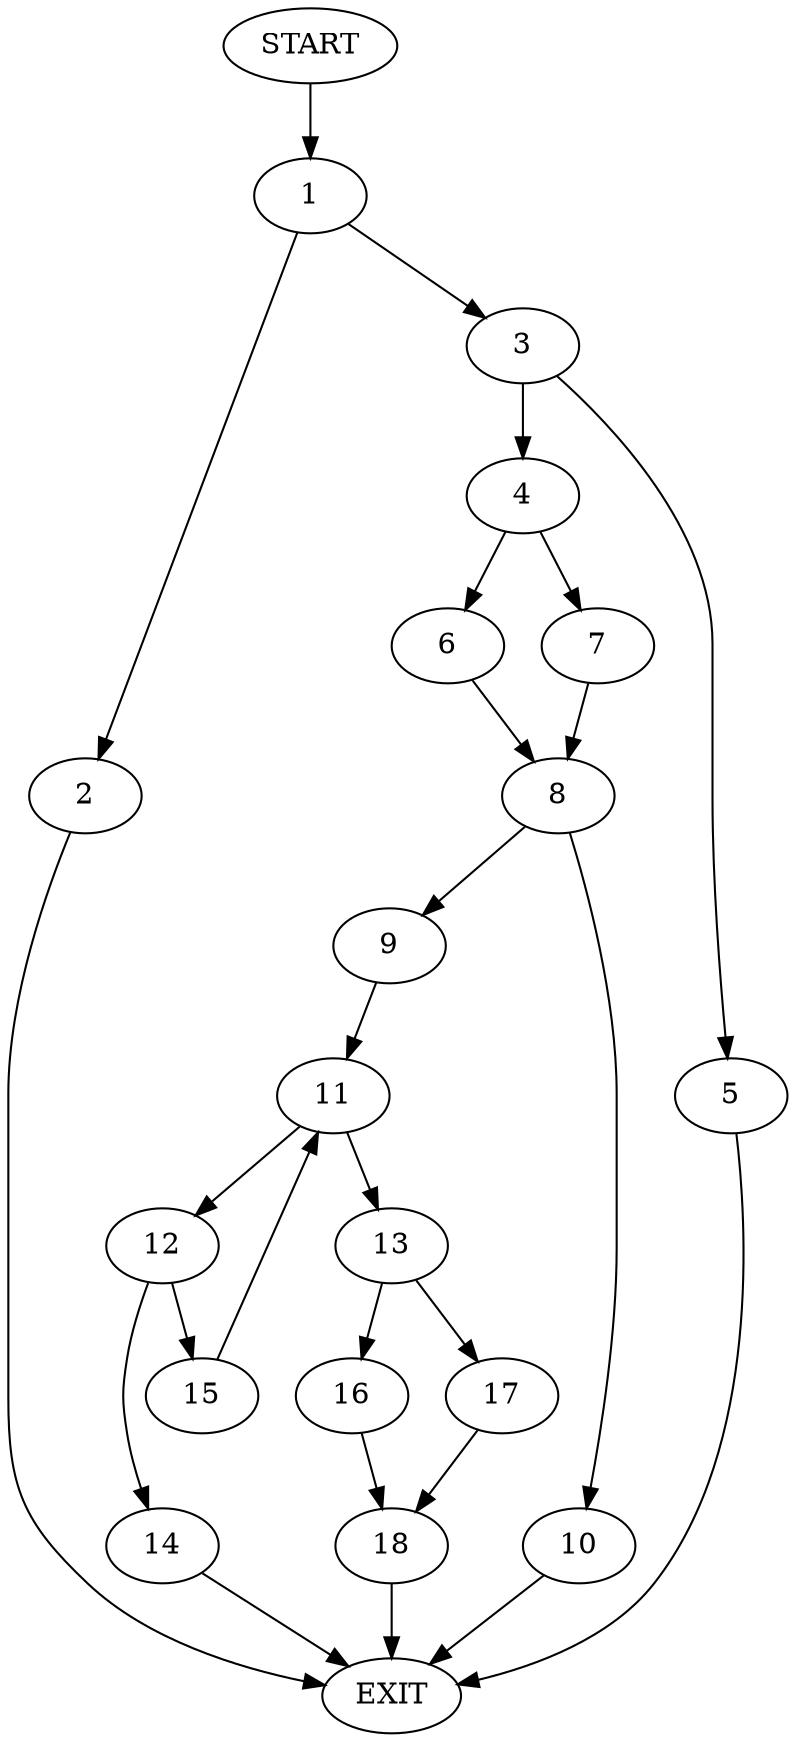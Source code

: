 digraph {
0 [label="START"]
19 [label="EXIT"]
0 -> 1
1 -> 2
1 -> 3
2 -> 19
3 -> 4
3 -> 5
5 -> 19
4 -> 6
4 -> 7
7 -> 8
6 -> 8
8 -> 9
8 -> 10
9 -> 11
10 -> 19
11 -> 12
11 -> 13
12 -> 14
12 -> 15
13 -> 16
13 -> 17
14 -> 19
15 -> 11
16 -> 18
17 -> 18
18 -> 19
}
